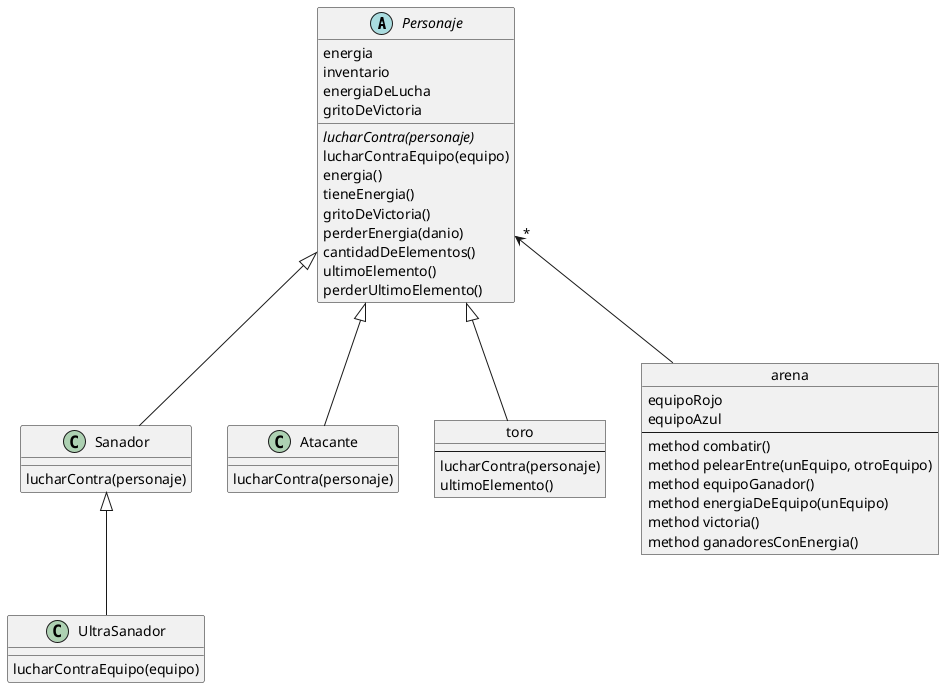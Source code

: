 @startuml
abstract class Personaje {
	energia
	inventario
	energiaDeLucha
	gritoDeVictoria
	{abstract} lucharContra(personaje) 
	lucharContraEquipo(equipo) 
	energia() 
	tieneEnergia() 
	gritoDeVictoria() 
	perderEnergia(danio) 
	cantidadDeElementos() 
	ultimoElemento() 
	perderUltimoElemento() 
}

class Sanador extends Personaje { 
	lucharContra(personaje) 
}

class UltraSanador extends Sanador {	
	lucharContraEquipo(equipo)
}

class Atacante extends Personaje {	
	lucharContra(personaje) 
}

object toro {
    --	
	lucharContra(personaje) 		
	ultimoElemento() 
}

object arena {
	equipoRojo
	equipoAzul
	--
	method combatir()
	method pelearEntre(unEquipo, otroEquipo)	
	method equipoGanador() 	
	method energiaDeEquipo(unEquipo)	
	method victoria()
	method ganadoresConEnergia() 
}
Personaje <|-- toro 
Personaje  "*" <-- arena
@enduml



